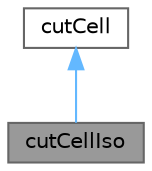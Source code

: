 digraph "cutCellIso"
{
 // LATEX_PDF_SIZE
  bgcolor="transparent";
  edge [fontname=Helvetica,fontsize=10,labelfontname=Helvetica,labelfontsize=10];
  node [fontname=Helvetica,fontsize=10,shape=box,height=0.2,width=0.4];
  Node1 [id="Node000001",label="cutCellIso",height=0.2,width=0.4,color="gray40", fillcolor="grey60", style="filled", fontcolor="black",tooltip="Class for cutting a cell, celli, of an fvMesh, mesh_, at its intersection with an isosurface defined ..."];
  Node2 -> Node1 [id="edge1_Node000001_Node000002",dir="back",color="steelblue1",style="solid",tooltip=" "];
  Node2 [id="Node000002",label="cutCell",height=0.2,width=0.4,color="gray40", fillcolor="white", style="filled",URL="$classFoam_1_1cutCell.html",tooltip="Service routines for cutting a cell, celli, of an fvMesh, mesh_, at its intersection with a surface."];
}
